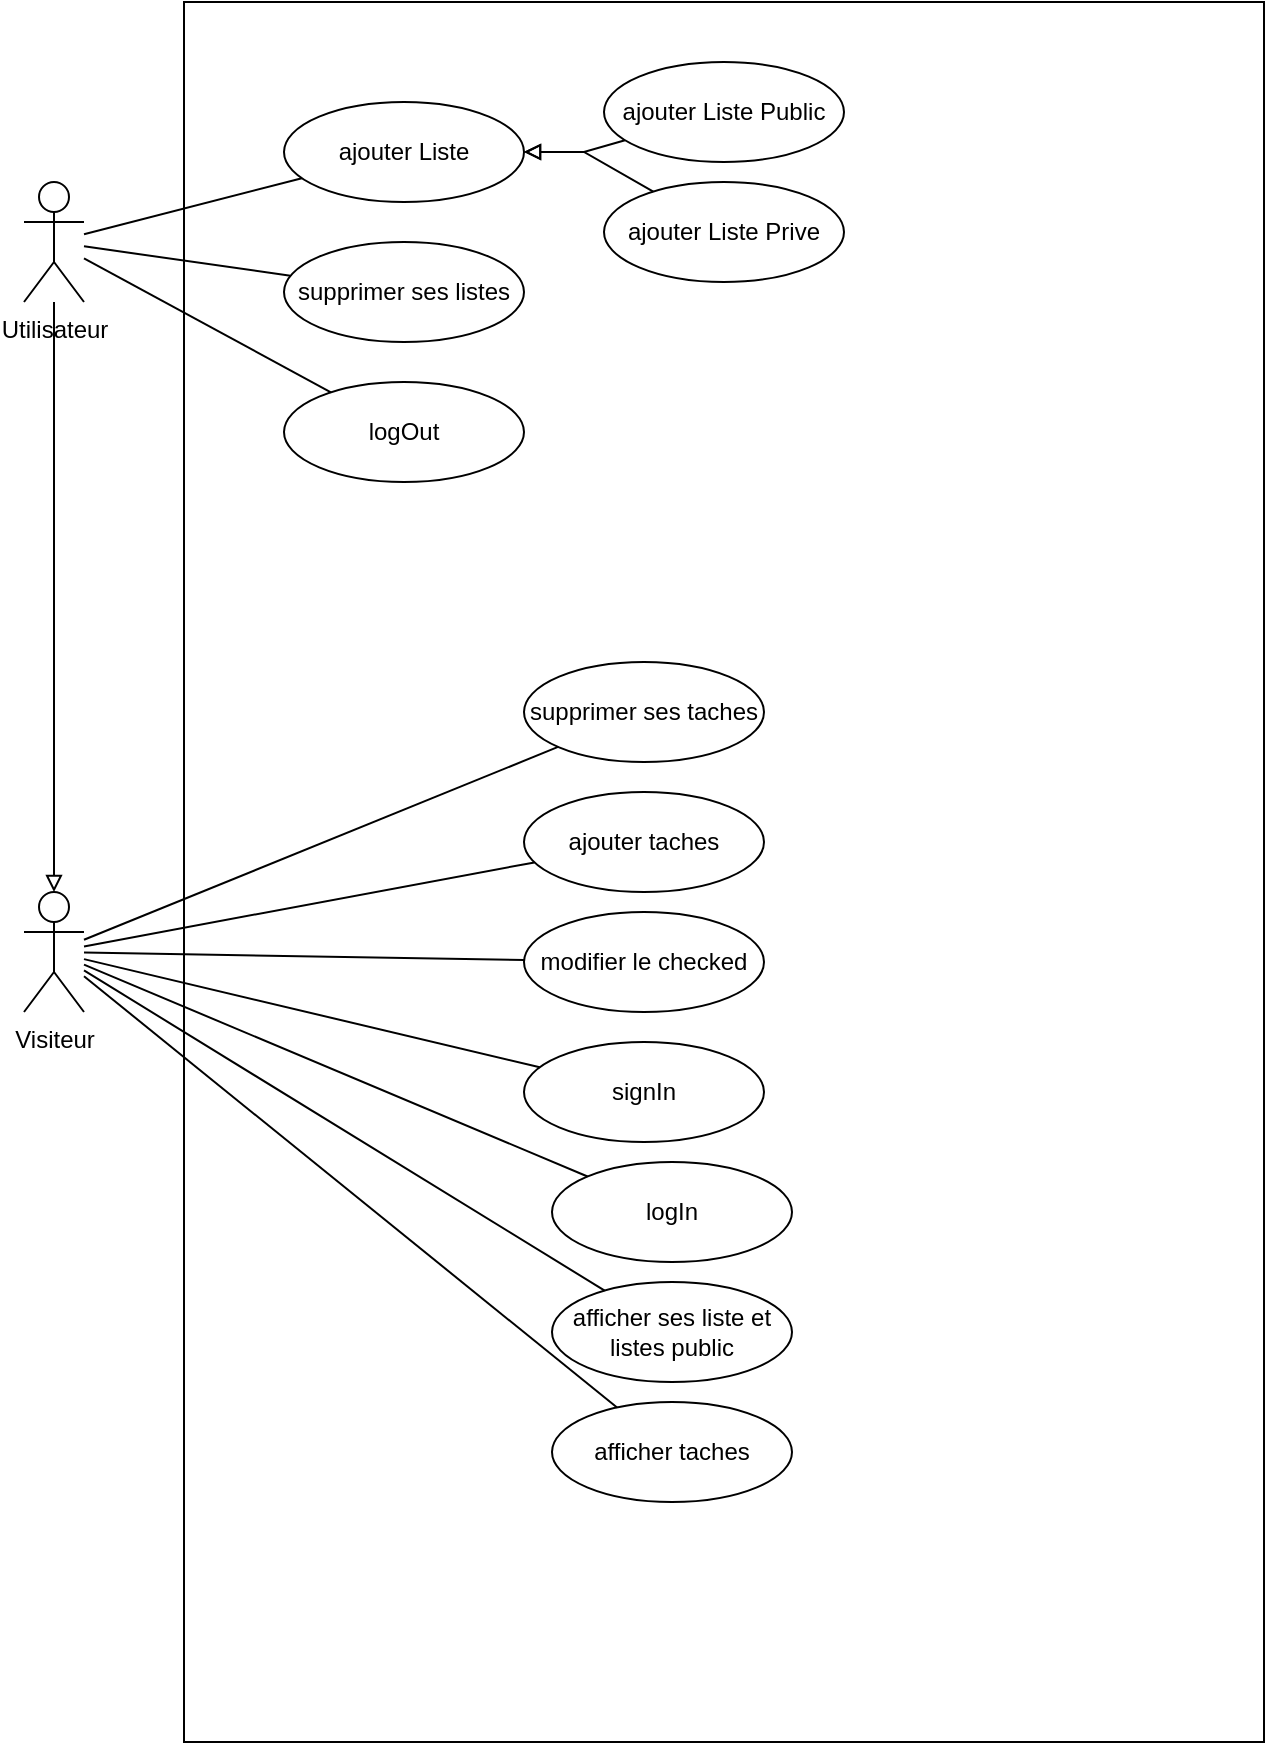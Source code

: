 <mxfile version="20.7.2" type="device"><diagram id="c2ZHwbOwg6kH3OW9-LxI" name="Page-1"><mxGraphModel dx="1390" dy="841" grid="1" gridSize="10" guides="1" tooltips="1" connect="1" arrows="1" fold="1" page="1" pageScale="1" pageWidth="827" pageHeight="1169" math="0" shadow="0"><root><mxCell id="0"/><mxCell id="1" parent="0"/><mxCell id="X6SEsLHXdyu2vh8Mj_r8-14" value="" style="rounded=0;whiteSpace=wrap;html=1;" vertex="1" parent="1"><mxGeometry x="170" y="110" width="540" height="870" as="geometry"/></mxCell><mxCell id="X6SEsLHXdyu2vh8Mj_r8-3" value="Utilisateur" style="shape=umlActor;verticalLabelPosition=bottom;verticalAlign=top;html=1;outlineConnect=0;" vertex="1" parent="1"><mxGeometry x="90" y="200" width="30" height="60" as="geometry"/></mxCell><mxCell id="X6SEsLHXdyu2vh8Mj_r8-4" value="Visiteur" style="shape=umlActor;verticalLabelPosition=bottom;verticalAlign=top;html=1;outlineConnect=0;" vertex="1" parent="1"><mxGeometry x="90" y="555" width="30" height="60" as="geometry"/></mxCell><mxCell id="X6SEsLHXdyu2vh8Mj_r8-5" value="ajouter Liste" style="ellipse;whiteSpace=wrap;html=1;" vertex="1" parent="1"><mxGeometry x="220" y="160" width="120" height="50" as="geometry"/></mxCell><mxCell id="X6SEsLHXdyu2vh8Mj_r8-6" value="supprimer ses listes" style="ellipse;whiteSpace=wrap;html=1;" vertex="1" parent="1"><mxGeometry x="220" y="230" width="120" height="50" as="geometry"/></mxCell><mxCell id="X6SEsLHXdyu2vh8Mj_r8-7" value="ajouter Liste Public" style="ellipse;whiteSpace=wrap;html=1;" vertex="1" parent="1"><mxGeometry x="380" y="140" width="120" height="50" as="geometry"/></mxCell><mxCell id="X6SEsLHXdyu2vh8Mj_r8-8" value="ajouter Liste Prive" style="ellipse;whiteSpace=wrap;html=1;" vertex="1" parent="1"><mxGeometry x="380" y="200" width="120" height="50" as="geometry"/></mxCell><mxCell id="X6SEsLHXdyu2vh8Mj_r8-9" value="supprimer ses taches" style="ellipse;whiteSpace=wrap;html=1;" vertex="1" parent="1"><mxGeometry x="340" y="440" width="120" height="50" as="geometry"/></mxCell><mxCell id="X6SEsLHXdyu2vh8Mj_r8-10" value="ajouter taches" style="ellipse;whiteSpace=wrap;html=1;" vertex="1" parent="1"><mxGeometry x="340" y="505" width="120" height="50" as="geometry"/></mxCell><mxCell id="X6SEsLHXdyu2vh8Mj_r8-11" value="modifier le checked" style="ellipse;whiteSpace=wrap;html=1;" vertex="1" parent="1"><mxGeometry x="340" y="565" width="120" height="50" as="geometry"/></mxCell><mxCell id="X6SEsLHXdyu2vh8Mj_r8-12" value="signIn" style="ellipse;whiteSpace=wrap;html=1;" vertex="1" parent="1"><mxGeometry x="340" y="630" width="120" height="50" as="geometry"/></mxCell><mxCell id="X6SEsLHXdyu2vh8Mj_r8-13" value="logIn" style="ellipse;whiteSpace=wrap;html=1;" vertex="1" parent="1"><mxGeometry x="354" y="690" width="120" height="50" as="geometry"/></mxCell><mxCell id="X6SEsLHXdyu2vh8Mj_r8-15" value="logOut" style="ellipse;whiteSpace=wrap;html=1;" vertex="1" parent="1"><mxGeometry x="220" y="300" width="120" height="50" as="geometry"/></mxCell><mxCell id="X6SEsLHXdyu2vh8Mj_r8-17" value="" style="endArrow=none;html=1;rounded=0;" edge="1" parent="1" source="X6SEsLHXdyu2vh8Mj_r8-3" target="X6SEsLHXdyu2vh8Mj_r8-5"><mxGeometry width="50" height="50" relative="1" as="geometry"><mxPoint x="390" y="460" as="sourcePoint"/><mxPoint x="440" y="410" as="targetPoint"/></mxGeometry></mxCell><mxCell id="X6SEsLHXdyu2vh8Mj_r8-18" value="" style="endArrow=none;html=1;rounded=0;" edge="1" parent="1" source="X6SEsLHXdyu2vh8Mj_r8-3" target="X6SEsLHXdyu2vh8Mj_r8-6"><mxGeometry width="50" height="50" relative="1" as="geometry"><mxPoint x="130" y="236.143" as="sourcePoint"/><mxPoint x="238.941" y="208.13" as="targetPoint"/></mxGeometry></mxCell><mxCell id="X6SEsLHXdyu2vh8Mj_r8-19" value="" style="endArrow=none;html=1;rounded=0;" edge="1" parent="1" source="X6SEsLHXdyu2vh8Mj_r8-3" target="X6SEsLHXdyu2vh8Mj_r8-15"><mxGeometry width="50" height="50" relative="1" as="geometry"><mxPoint x="140" y="246.143" as="sourcePoint"/><mxPoint x="248.941" y="218.13" as="targetPoint"/></mxGeometry></mxCell><mxCell id="X6SEsLHXdyu2vh8Mj_r8-20" value="" style="endArrow=none;html=1;rounded=0;" edge="1" parent="1" source="X6SEsLHXdyu2vh8Mj_r8-4" target="X6SEsLHXdyu2vh8Mj_r8-9"><mxGeometry width="50" height="50" relative="1" as="geometry"><mxPoint x="150" y="256.143" as="sourcePoint"/><mxPoint x="258.941" y="228.13" as="targetPoint"/></mxGeometry></mxCell><mxCell id="X6SEsLHXdyu2vh8Mj_r8-21" value="" style="endArrow=none;html=1;rounded=0;" edge="1" parent="1" source="X6SEsLHXdyu2vh8Mj_r8-4" target="X6SEsLHXdyu2vh8Mj_r8-10"><mxGeometry width="50" height="50" relative="1" as="geometry"><mxPoint x="160" y="266.143" as="sourcePoint"/><mxPoint x="268.941" y="238.13" as="targetPoint"/></mxGeometry></mxCell><mxCell id="X6SEsLHXdyu2vh8Mj_r8-22" value="" style="endArrow=none;html=1;rounded=0;" edge="1" parent="1" source="X6SEsLHXdyu2vh8Mj_r8-4" target="X6SEsLHXdyu2vh8Mj_r8-11"><mxGeometry width="50" height="50" relative="1" as="geometry"><mxPoint x="170" y="276.143" as="sourcePoint"/><mxPoint x="278.941" y="248.13" as="targetPoint"/></mxGeometry></mxCell><mxCell id="X6SEsLHXdyu2vh8Mj_r8-23" value="" style="endArrow=none;html=1;rounded=0;" edge="1" parent="1" source="X6SEsLHXdyu2vh8Mj_r8-4" target="X6SEsLHXdyu2vh8Mj_r8-12"><mxGeometry width="50" height="50" relative="1" as="geometry"><mxPoint x="180" y="286.143" as="sourcePoint"/><mxPoint x="288.941" y="258.13" as="targetPoint"/></mxGeometry></mxCell><mxCell id="X6SEsLHXdyu2vh8Mj_r8-24" value="" style="endArrow=none;html=1;rounded=0;" edge="1" parent="1" source="X6SEsLHXdyu2vh8Mj_r8-4" target="X6SEsLHXdyu2vh8Mj_r8-13"><mxGeometry width="50" height="50" relative="1" as="geometry"><mxPoint x="190" y="296.143" as="sourcePoint"/><mxPoint x="298.941" y="268.13" as="targetPoint"/></mxGeometry></mxCell><mxCell id="X6SEsLHXdyu2vh8Mj_r8-26" value="" style="endArrow=block;html=1;rounded=0;endFill=0;" edge="1" parent="1" source="X6SEsLHXdyu2vh8Mj_r8-3" target="X6SEsLHXdyu2vh8Mj_r8-4"><mxGeometry width="50" height="50" relative="1" as="geometry"><mxPoint x="390" y="460" as="sourcePoint"/><mxPoint x="440" y="410" as="targetPoint"/></mxGeometry></mxCell><mxCell id="X6SEsLHXdyu2vh8Mj_r8-27" value="" style="endArrow=block;html=1;rounded=0;endFill=0;" edge="1" parent="1" source="X6SEsLHXdyu2vh8Mj_r8-7" target="X6SEsLHXdyu2vh8Mj_r8-5"><mxGeometry width="50" height="50" relative="1" as="geometry"><mxPoint x="115.845" y="270" as="sourcePoint"/><mxPoint x="124.155" y="565" as="targetPoint"/><Array as="points"><mxPoint x="370" y="185"/></Array></mxGeometry></mxCell><mxCell id="X6SEsLHXdyu2vh8Mj_r8-28" value="" style="endArrow=block;html=1;rounded=0;endFill=0;" edge="1" parent="1" source="X6SEsLHXdyu2vh8Mj_r8-8" target="X6SEsLHXdyu2vh8Mj_r8-5"><mxGeometry width="50" height="50" relative="1" as="geometry"><mxPoint x="125.845" y="280" as="sourcePoint"/><mxPoint x="134.155" y="575" as="targetPoint"/><Array as="points"><mxPoint x="370" y="185"/></Array></mxGeometry></mxCell><mxCell id="X6SEsLHXdyu2vh8Mj_r8-29" value="afficher ses liste et listes public" style="ellipse;whiteSpace=wrap;html=1;" vertex="1" parent="1"><mxGeometry x="354" y="750" width="120" height="50" as="geometry"/></mxCell><mxCell id="X6SEsLHXdyu2vh8Mj_r8-30" value="afficher taches" style="ellipse;whiteSpace=wrap;html=1;" vertex="1" parent="1"><mxGeometry x="354" y="810" width="120" height="50" as="geometry"/></mxCell><mxCell id="X6SEsLHXdyu2vh8Mj_r8-31" value="" style="endArrow=none;html=1;rounded=0;" edge="1" parent="1" source="X6SEsLHXdyu2vh8Mj_r8-4" target="X6SEsLHXdyu2vh8Mj_r8-29"><mxGeometry width="50" height="50" relative="1" as="geometry"><mxPoint x="140" y="601.522" as="sourcePoint"/><mxPoint x="382.486" y="706.95" as="targetPoint"/></mxGeometry></mxCell><mxCell id="X6SEsLHXdyu2vh8Mj_r8-32" value="" style="endArrow=none;html=1;rounded=0;" edge="1" parent="1" source="X6SEsLHXdyu2vh8Mj_r8-4" target="X6SEsLHXdyu2vh8Mj_r8-30"><mxGeometry width="50" height="50" relative="1" as="geometry"><mxPoint x="150" y="611.522" as="sourcePoint"/><mxPoint x="392.486" y="716.95" as="targetPoint"/></mxGeometry></mxCell></root></mxGraphModel></diagram></mxfile>